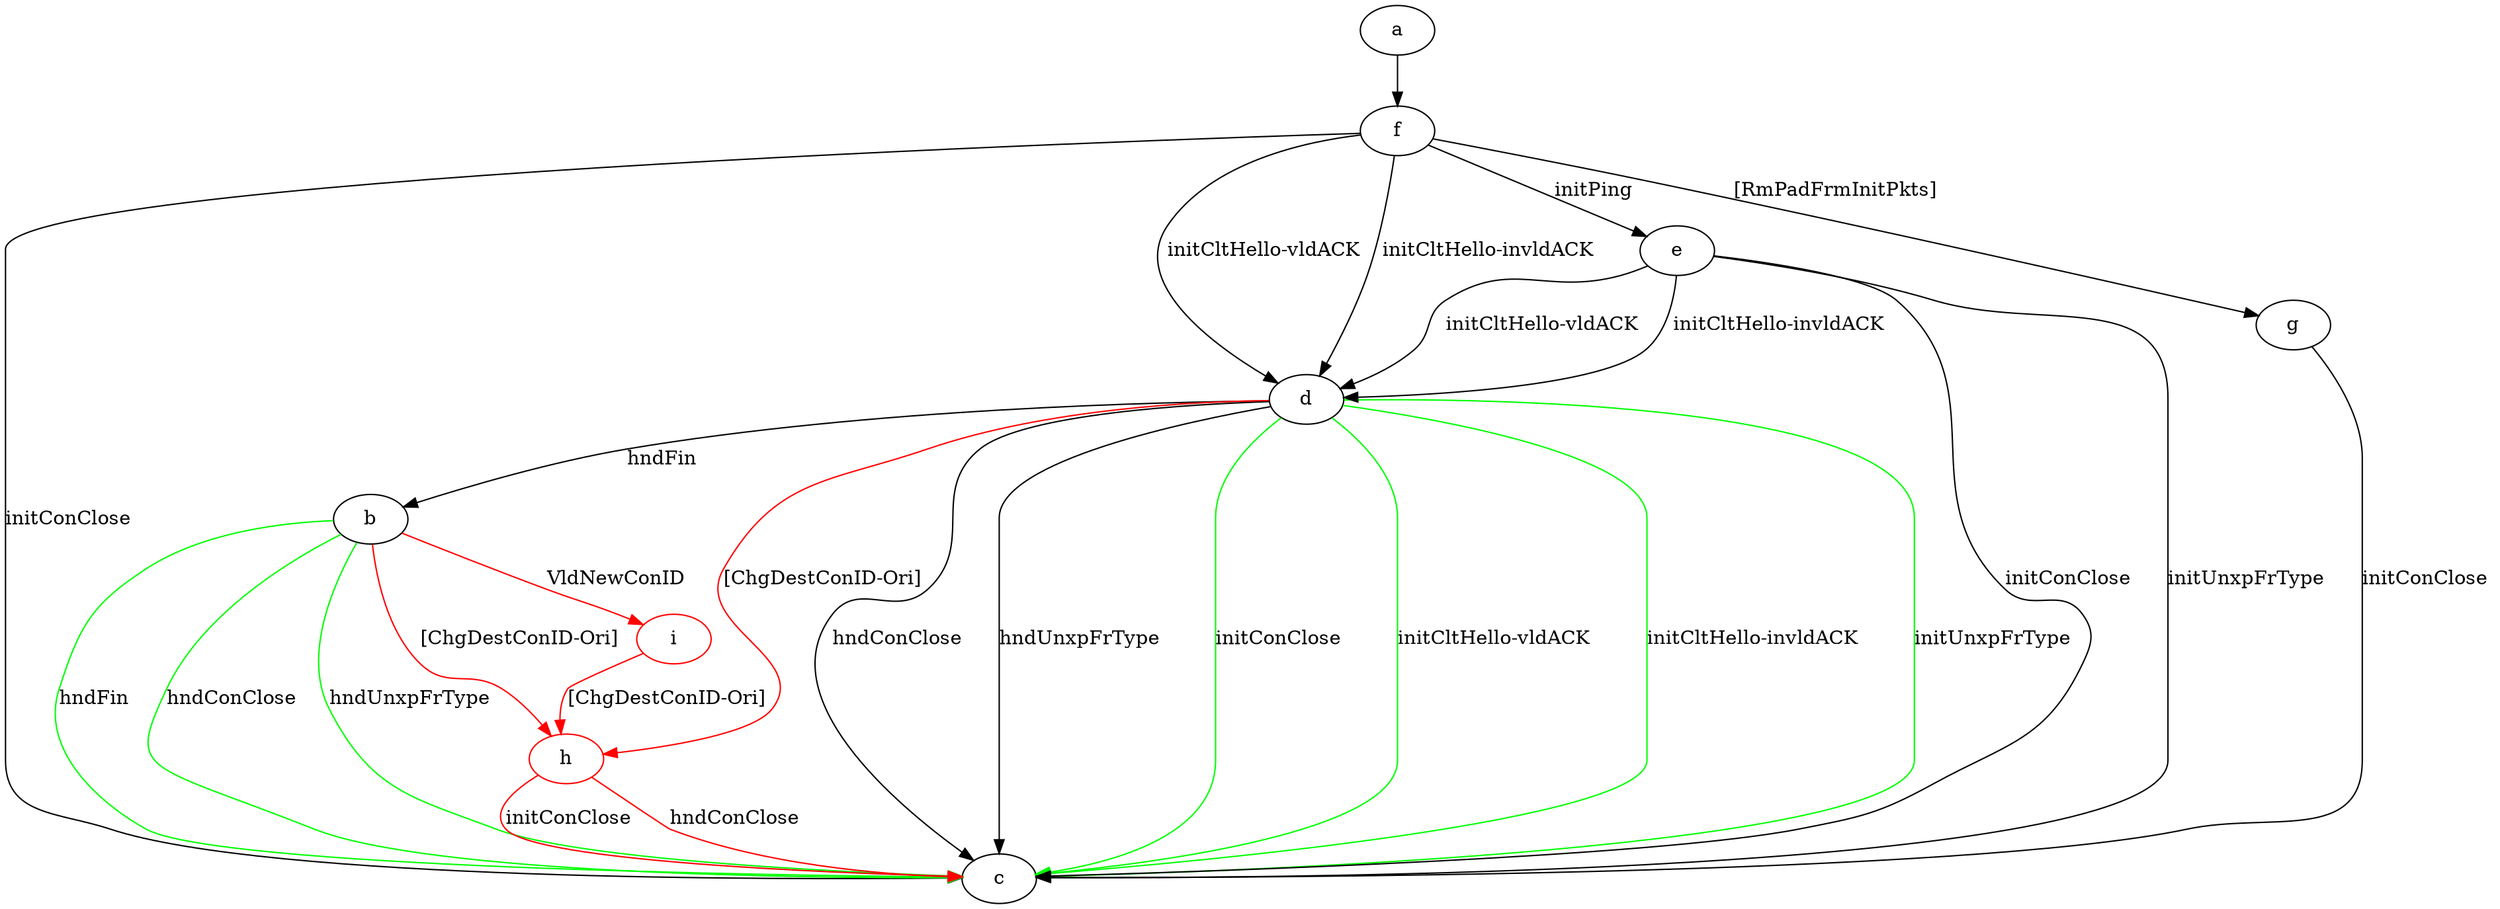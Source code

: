 digraph "" {
	a -> f	[key=0];
	b -> c	[key=0,
		color=green,
		label="hndFin "];
	b -> c	[key=1,
		color=green,
		label="hndConClose "];
	b -> c	[key=2,
		color=green,
		label="hndUnxpFrType "];
	h	[color=red];
	b -> h	[key=0,
		color=red,
		label="[ChgDestConID-Ori] "];
	i	[color=red];
	b -> i	[key=0,
		color=red,
		label="VldNewConID "];
	d -> b	[key=0,
		label="hndFin "];
	d -> c	[key=0,
		label="hndConClose "];
	d -> c	[key=1,
		label="hndUnxpFrType "];
	d -> c	[key=2,
		color=green,
		label="initConClose "];
	d -> c	[key=3,
		color=green,
		label="initCltHello-vldACK "];
	d -> c	[key=4,
		color=green,
		label="initCltHello-invldACK "];
	d -> c	[key=5,
		color=green,
		label="initUnxpFrType "];
	d -> h	[key=0,
		color=red,
		label="[ChgDestConID-Ori] "];
	e -> c	[key=0,
		label="initConClose "];
	e -> c	[key=1,
		label="initUnxpFrType "];
	e -> d	[key=0,
		label="initCltHello-vldACK "];
	e -> d	[key=1,
		label="initCltHello-invldACK "];
	f -> c	[key=0,
		label="initConClose "];
	f -> d	[key=0,
		label="initCltHello-vldACK "];
	f -> d	[key=1,
		label="initCltHello-invldACK "];
	f -> e	[key=0,
		label="initPing "];
	f -> g	[key=0,
		label="[RmPadFrmInitPkts] "];
	g -> c	[key=0,
		label="initConClose "];
	h -> c	[key=0,
		color=red,
		label="initConClose "];
	h -> c	[key=1,
		color=red,
		label="hndConClose "];
	i -> h	[key=0,
		color=red,
		label="[ChgDestConID-Ori] "];
}
